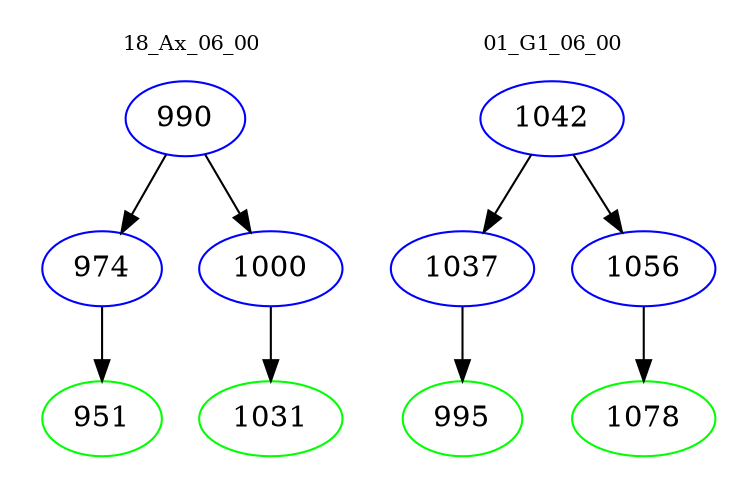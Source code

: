 digraph{
subgraph cluster_0 {
color = white
label = "18_Ax_06_00";
fontsize=10;
T0_990 [label="990", color="blue"]
T0_990 -> T0_974 [color="black"]
T0_974 [label="974", color="blue"]
T0_974 -> T0_951 [color="black"]
T0_951 [label="951", color="green"]
T0_990 -> T0_1000 [color="black"]
T0_1000 [label="1000", color="blue"]
T0_1000 -> T0_1031 [color="black"]
T0_1031 [label="1031", color="green"]
}
subgraph cluster_1 {
color = white
label = "01_G1_06_00";
fontsize=10;
T1_1042 [label="1042", color="blue"]
T1_1042 -> T1_1037 [color="black"]
T1_1037 [label="1037", color="blue"]
T1_1037 -> T1_995 [color="black"]
T1_995 [label="995", color="green"]
T1_1042 -> T1_1056 [color="black"]
T1_1056 [label="1056", color="blue"]
T1_1056 -> T1_1078 [color="black"]
T1_1078 [label="1078", color="green"]
}
}
